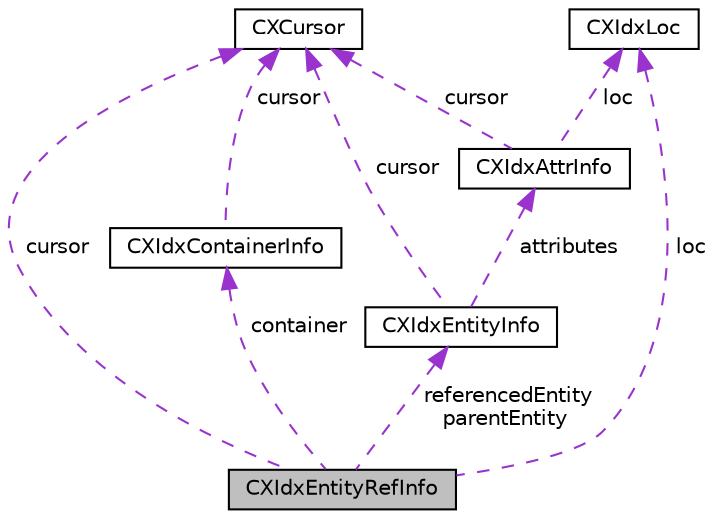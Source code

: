 digraph "CXIdxEntityRefInfo"
{
  edge [fontname="Helvetica",fontsize="10",labelfontname="Helvetica",labelfontsize="10"];
  node [fontname="Helvetica",fontsize="10",shape=record];
  Node1 [label="CXIdxEntityRefInfo",height=0.2,width=0.4,color="black", fillcolor="grey75", style="filled", fontcolor="black"];
  Node2 -> Node1 [dir="back",color="darkorchid3",fontsize="10",style="dashed",label=" cursor" ,fontname="Helvetica"];
  Node2 [label="CXCursor",height=0.2,width=0.4,color="black", fillcolor="white", style="filled",URL="$structCXCursor.html",tooltip="A cursor representing some element in the abstract syntax tree for a translation unit. "];
  Node3 -> Node1 [dir="back",color="darkorchid3",fontsize="10",style="dashed",label=" loc" ,fontname="Helvetica"];
  Node3 [label="CXIdxLoc",height=0.2,width=0.4,color="black", fillcolor="white", style="filled",URL="$structCXIdxLoc.html",tooltip="Source location passed to index callbacks. "];
  Node4 -> Node1 [dir="back",color="darkorchid3",fontsize="10",style="dashed",label=" container" ,fontname="Helvetica"];
  Node4 [label="CXIdxContainerInfo",height=0.2,width=0.4,color="black", fillcolor="white", style="filled",URL="$structCXIdxContainerInfo.html"];
  Node2 -> Node4 [dir="back",color="darkorchid3",fontsize="10",style="dashed",label=" cursor" ,fontname="Helvetica"];
  Node5 -> Node1 [dir="back",color="darkorchid3",fontsize="10",style="dashed",label=" referencedEntity\nparentEntity" ,fontname="Helvetica"];
  Node5 [label="CXIdxEntityInfo",height=0.2,width=0.4,color="black", fillcolor="white", style="filled",URL="$structCXIdxEntityInfo.html"];
  Node6 -> Node5 [dir="back",color="darkorchid3",fontsize="10",style="dashed",label=" attributes" ,fontname="Helvetica"];
  Node6 [label="CXIdxAttrInfo",height=0.2,width=0.4,color="black", fillcolor="white", style="filled",URL="$structCXIdxAttrInfo.html"];
  Node2 -> Node6 [dir="back",color="darkorchid3",fontsize="10",style="dashed",label=" cursor" ,fontname="Helvetica"];
  Node3 -> Node6 [dir="back",color="darkorchid3",fontsize="10",style="dashed",label=" loc" ,fontname="Helvetica"];
  Node2 -> Node5 [dir="back",color="darkorchid3",fontsize="10",style="dashed",label=" cursor" ,fontname="Helvetica"];
}

